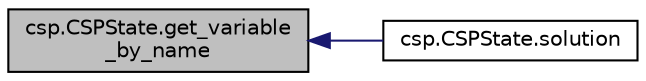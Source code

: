 digraph "csp.CSPState.get_variable_by_name"
{
  edge [fontname="Helvetica",fontsize="10",labelfontname="Helvetica",labelfontsize="10"];
  node [fontname="Helvetica",fontsize="10",shape=record];
  rankdir="LR";
  Node1 [label="csp.CSPState.get_variable\l_by_name",height=0.2,width=0.4,color="black", fillcolor="grey75", style="filled", fontcolor="black"];
  Node1 -> Node2 [dir="back",color="midnightblue",fontsize="10",style="solid",fontname="Helvetica"];
  Node2 [label="csp.CSPState.solution",height=0.2,width=0.4,color="black", fillcolor="white", style="filled",URL="$classcsp_1_1_c_s_p_state.html#a93600486c87a23f34bd070352e52e8be"];
}
